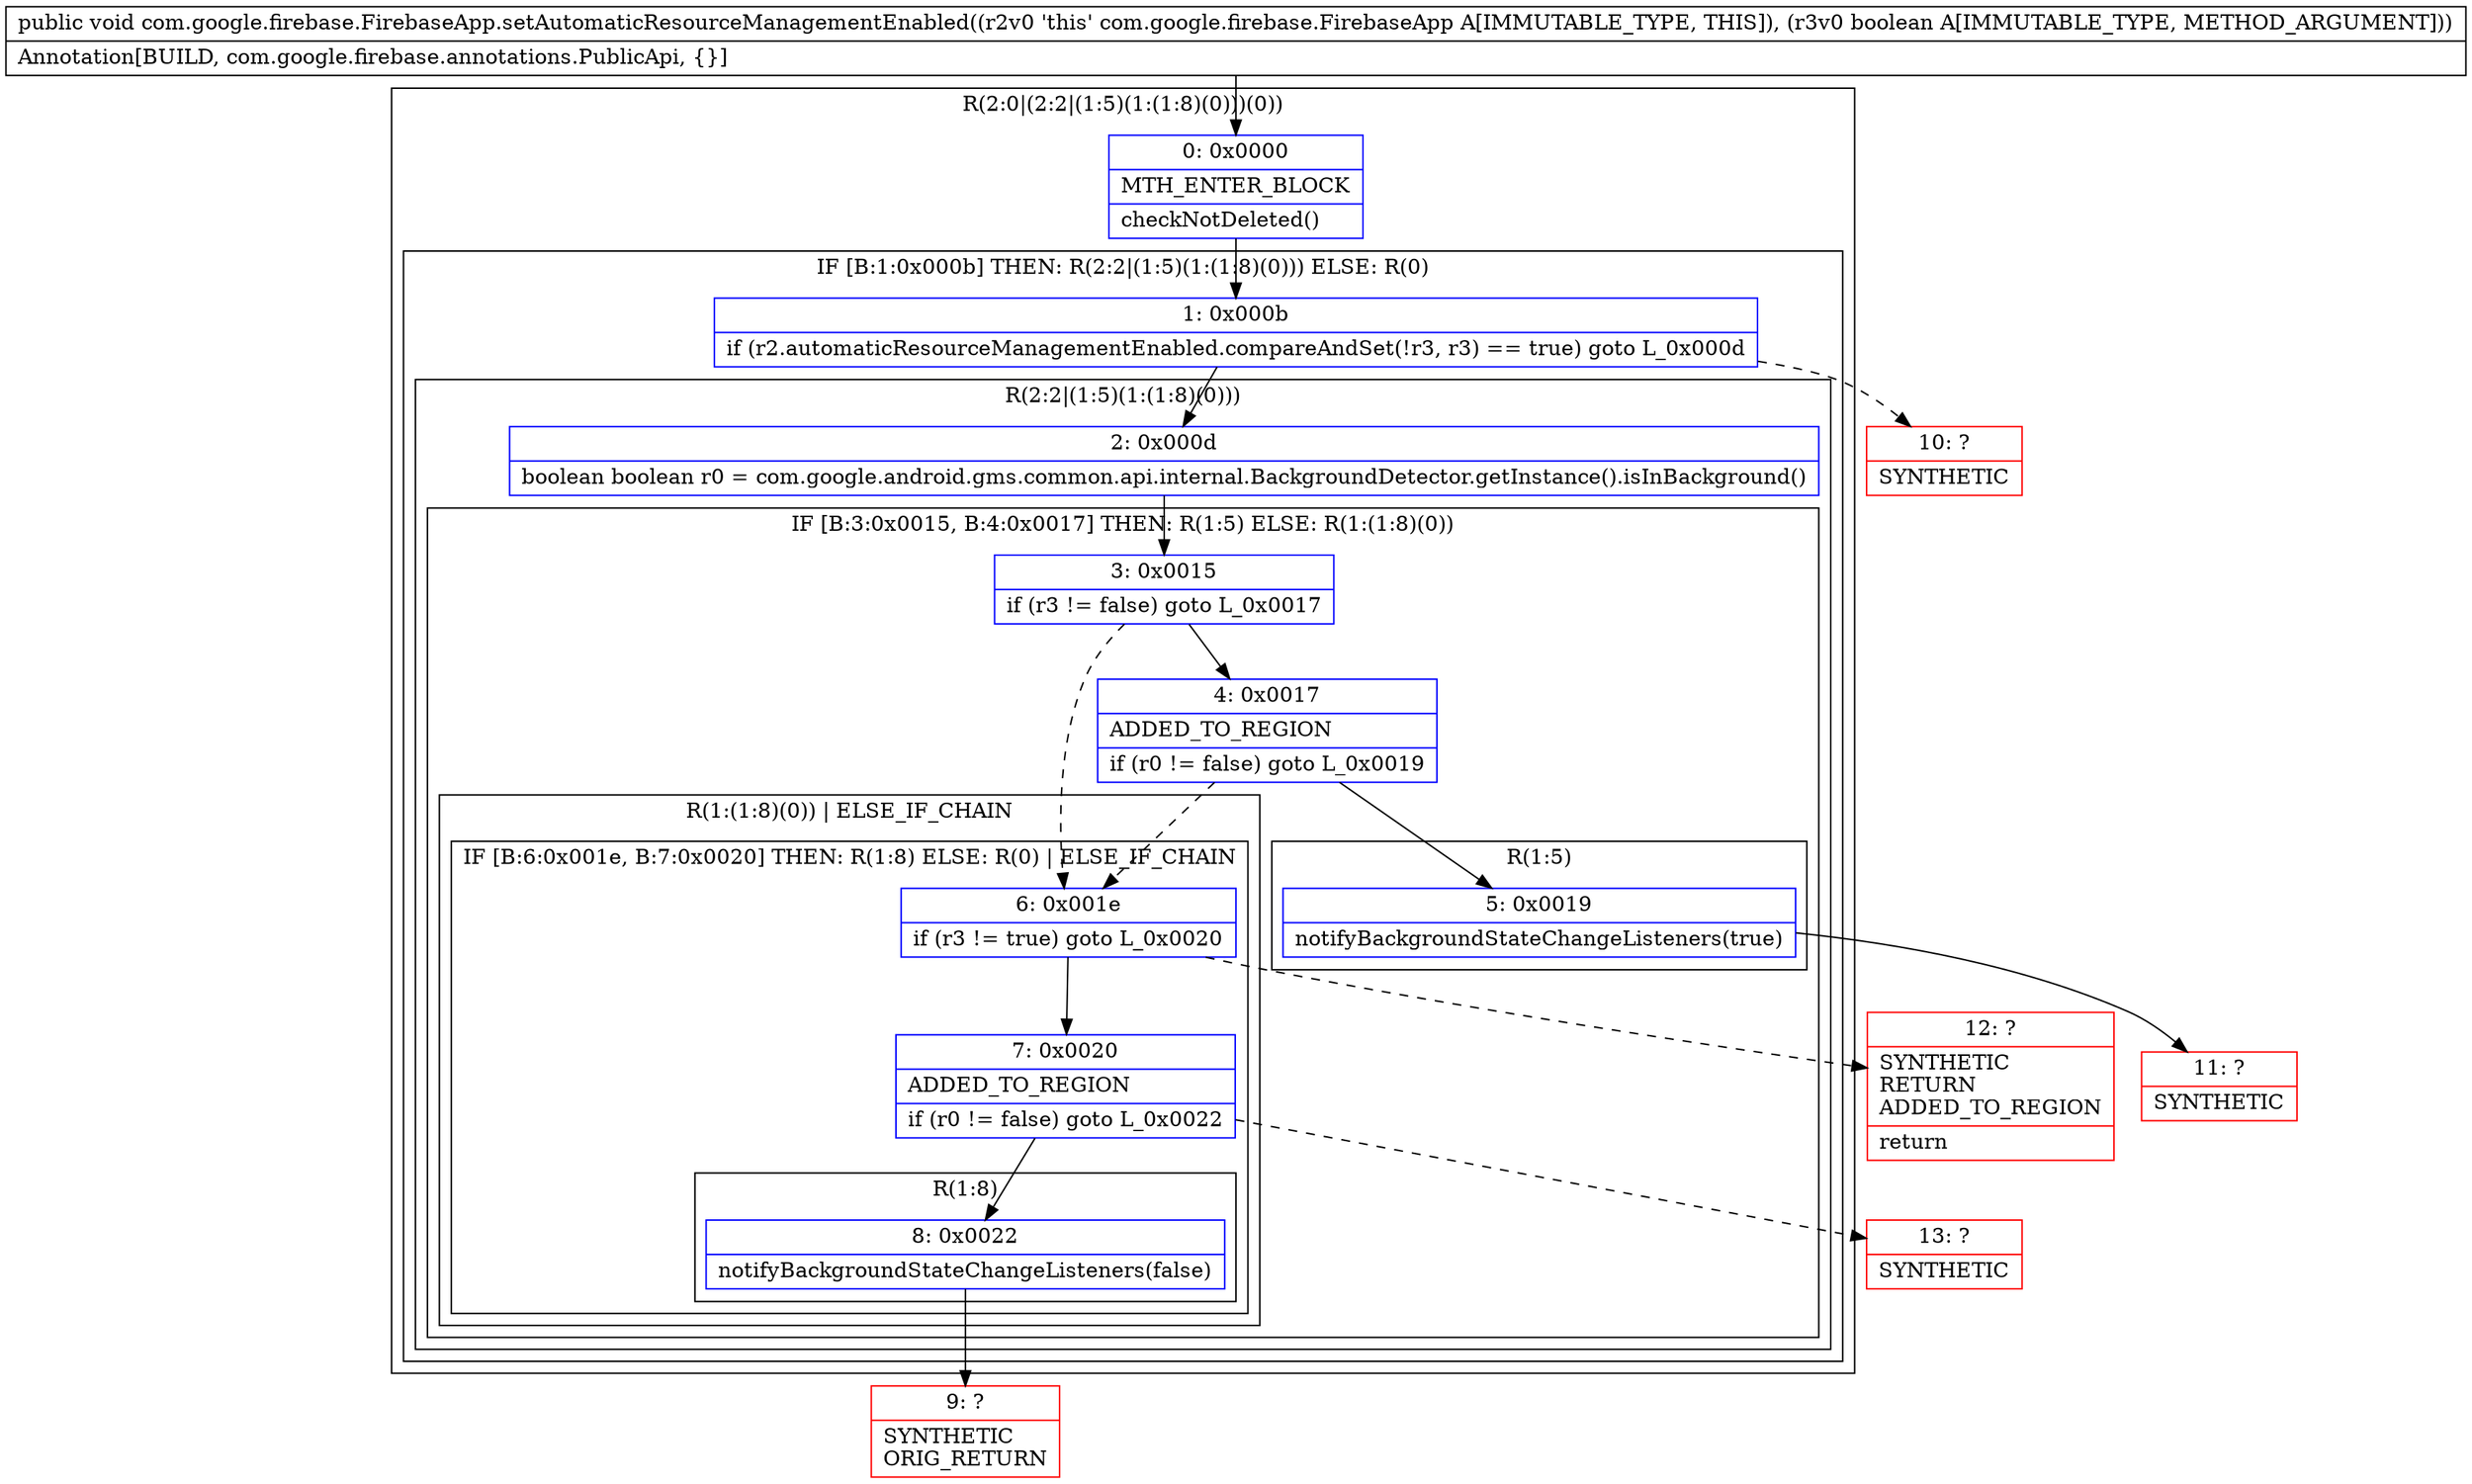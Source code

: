 digraph "CFG forcom.google.firebase.FirebaseApp.setAutomaticResourceManagementEnabled(Z)V" {
subgraph cluster_Region_485191817 {
label = "R(2:0|(2:2|(1:5)(1:(1:8)(0)))(0))";
node [shape=record,color=blue];
Node_0 [shape=record,label="{0\:\ 0x0000|MTH_ENTER_BLOCK\l|checkNotDeleted()\l}"];
subgraph cluster_IfRegion_1975043532 {
label = "IF [B:1:0x000b] THEN: R(2:2|(1:5)(1:(1:8)(0))) ELSE: R(0)";
node [shape=record,color=blue];
Node_1 [shape=record,label="{1\:\ 0x000b|if (r2.automaticResourceManagementEnabled.compareAndSet(!r3, r3) == true) goto L_0x000d\l}"];
subgraph cluster_Region_1407121915 {
label = "R(2:2|(1:5)(1:(1:8)(0)))";
node [shape=record,color=blue];
Node_2 [shape=record,label="{2\:\ 0x000d|boolean boolean r0 = com.google.android.gms.common.api.internal.BackgroundDetector.getInstance().isInBackground()\l}"];
subgraph cluster_IfRegion_1982946476 {
label = "IF [B:3:0x0015, B:4:0x0017] THEN: R(1:5) ELSE: R(1:(1:8)(0))";
node [shape=record,color=blue];
Node_3 [shape=record,label="{3\:\ 0x0015|if (r3 != false) goto L_0x0017\l}"];
Node_4 [shape=record,label="{4\:\ 0x0017|ADDED_TO_REGION\l|if (r0 != false) goto L_0x0019\l}"];
subgraph cluster_Region_1722226378 {
label = "R(1:5)";
node [shape=record,color=blue];
Node_5 [shape=record,label="{5\:\ 0x0019|notifyBackgroundStateChangeListeners(true)\l}"];
}
subgraph cluster_Region_15880293 {
label = "R(1:(1:8)(0)) | ELSE_IF_CHAIN\l";
node [shape=record,color=blue];
subgraph cluster_IfRegion_1164829239 {
label = "IF [B:6:0x001e, B:7:0x0020] THEN: R(1:8) ELSE: R(0) | ELSE_IF_CHAIN\l";
node [shape=record,color=blue];
Node_6 [shape=record,label="{6\:\ 0x001e|if (r3 != true) goto L_0x0020\l}"];
Node_7 [shape=record,label="{7\:\ 0x0020|ADDED_TO_REGION\l|if (r0 != false) goto L_0x0022\l}"];
subgraph cluster_Region_1197086666 {
label = "R(1:8)";
node [shape=record,color=blue];
Node_8 [shape=record,label="{8\:\ 0x0022|notifyBackgroundStateChangeListeners(false)\l}"];
}
subgraph cluster_Region_1962880072 {
label = "R(0)";
node [shape=record,color=blue];
}
}
}
}
}
subgraph cluster_Region_707818843 {
label = "R(0)";
node [shape=record,color=blue];
}
}
}
Node_9 [shape=record,color=red,label="{9\:\ ?|SYNTHETIC\lORIG_RETURN\l}"];
Node_10 [shape=record,color=red,label="{10\:\ ?|SYNTHETIC\l}"];
Node_11 [shape=record,color=red,label="{11\:\ ?|SYNTHETIC\l}"];
Node_12 [shape=record,color=red,label="{12\:\ ?|SYNTHETIC\lRETURN\lADDED_TO_REGION\l|return\l}"];
Node_13 [shape=record,color=red,label="{13\:\ ?|SYNTHETIC\l}"];
MethodNode[shape=record,label="{public void com.google.firebase.FirebaseApp.setAutomaticResourceManagementEnabled((r2v0 'this' com.google.firebase.FirebaseApp A[IMMUTABLE_TYPE, THIS]), (r3v0 boolean A[IMMUTABLE_TYPE, METHOD_ARGUMENT]))  | Annotation[BUILD, com.google.firebase.annotations.PublicApi, \{\}]\l}"];
MethodNode -> Node_0;
Node_0 -> Node_1;
Node_1 -> Node_2;
Node_1 -> Node_10[style=dashed];
Node_2 -> Node_3;
Node_3 -> Node_4;
Node_3 -> Node_6[style=dashed];
Node_4 -> Node_5;
Node_4 -> Node_6[style=dashed];
Node_5 -> Node_11;
Node_6 -> Node_7;
Node_6 -> Node_12[style=dashed];
Node_7 -> Node_8;
Node_7 -> Node_13[style=dashed];
Node_8 -> Node_9;
}

